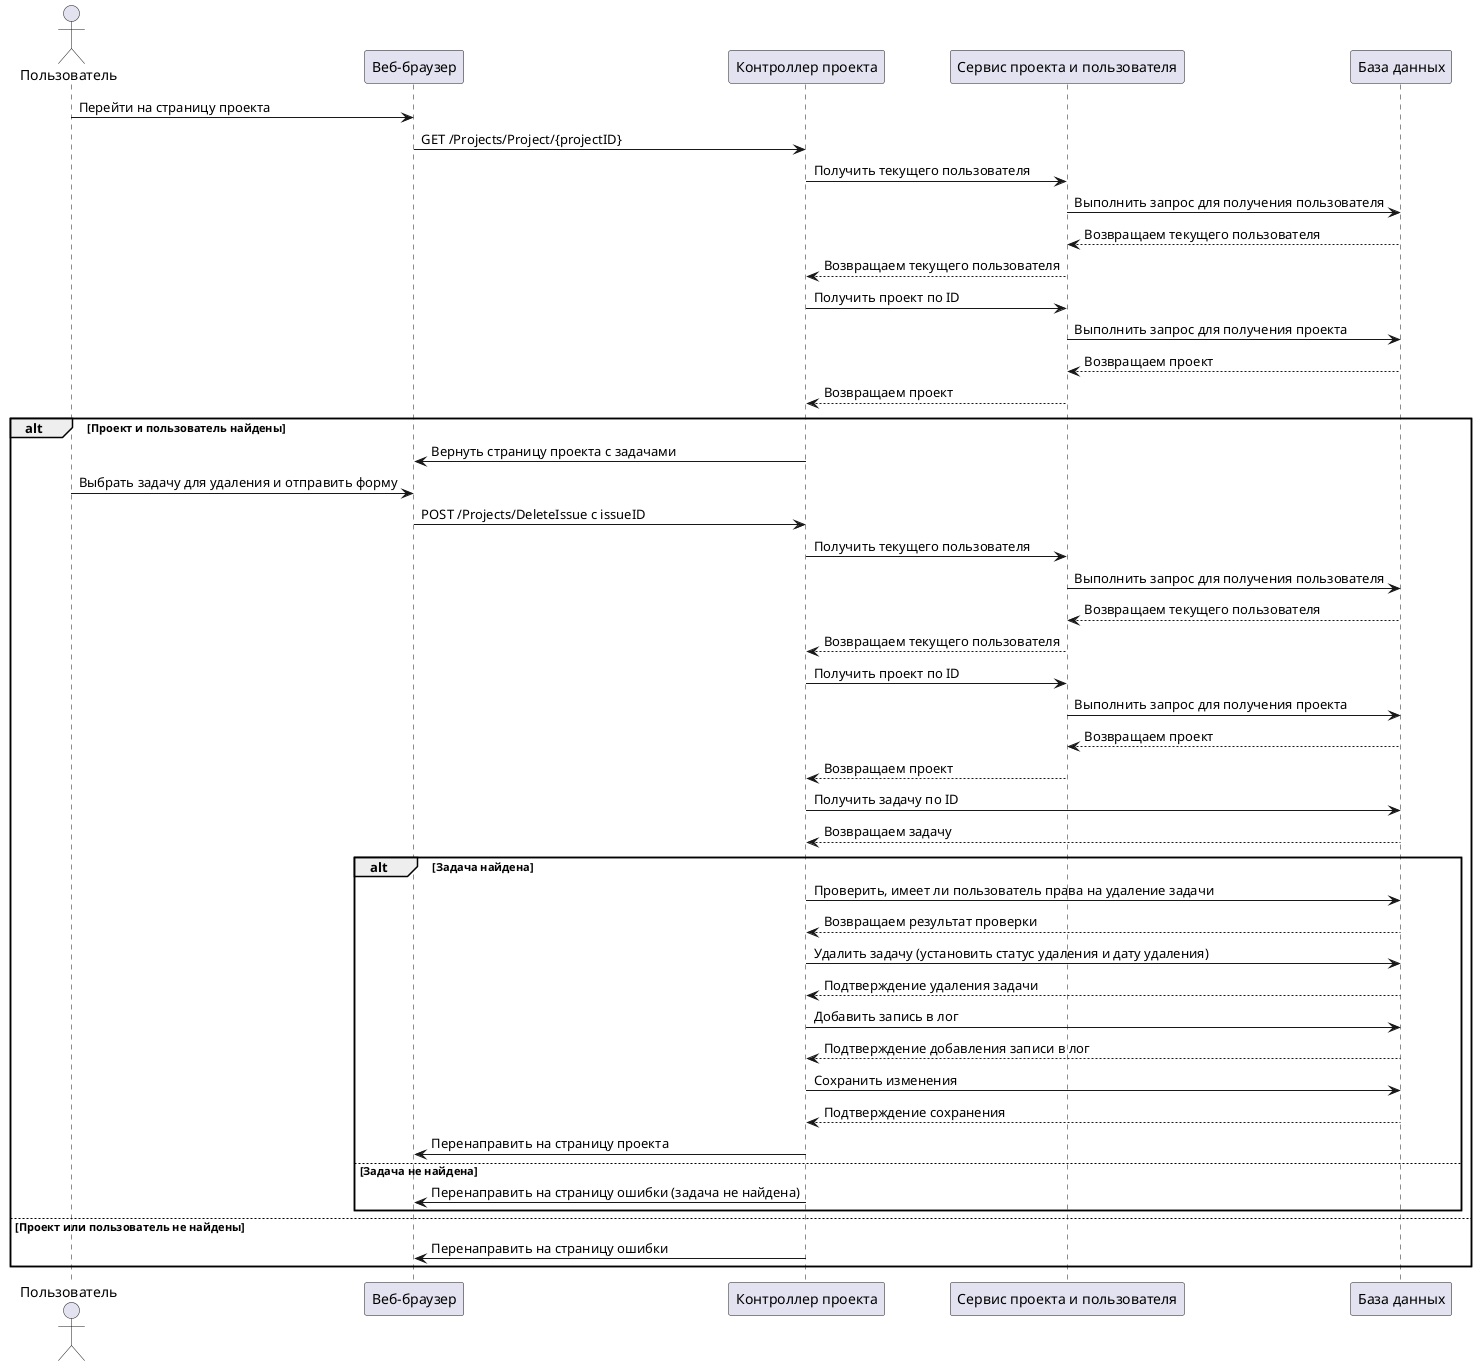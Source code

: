 @startuml DeleteIssue
actor Пользователь as User
participant "Веб-браузер" as Browser
participant "Контроллер проекта" as PC
participant "Сервис проекта и пользователя" as UPS
participant "База данных" as DB

User -> Browser: Перейти на страницу проекта
Browser -> PC: GET /Projects/Project/{projectID}
PC -> UPS: Получить текущего пользователя
UPS -> DB: Выполнить запрос для получения пользователя
DB --> UPS: Возвращаем текущего пользователя
UPS --> PC: Возвращаем текущего пользователя

PC -> UPS: Получить проект по ID
UPS -> DB: Выполнить запрос для получения проекта
DB --> UPS: Возвращаем проект
UPS --> PC: Возвращаем проект

alt Проект и пользователь найдены
    PC -> Browser: Вернуть страницу проекта с задачами

    User -> Browser: Выбрать задачу для удаления и отправить форму
    Browser -> PC: POST /Projects/DeleteIssue с issueID

    PC -> UPS: Получить текущего пользователя
    UPS -> DB: Выполнить запрос для получения пользователя
    DB --> UPS: Возвращаем текущего пользователя
    UPS --> PC: Возвращаем текущего пользователя

    PC -> UPS: Получить проект по ID
    UPS -> DB: Выполнить запрос для получения проекта
    DB --> UPS: Возвращаем проект
    UPS --> PC: Возвращаем проект

    PC -> DB: Получить задачу по ID
    DB --> PC: Возвращаем задачу

    alt Задача найдена
        PC -> DB: Проверить, имеет ли пользователь права на удаление задачи
        DB --> PC: Возвращаем результат проверки


        PC -> DB: Удалить задачу (установить статус удаления и дату удаления)
        DB --> PC: Подтверждение удаления задачи

        PC -> DB: Добавить запись в лог
        DB --> PC: Подтверждение добавления записи в лог

        PC -> DB: Сохранить изменения
        DB --> PC: Подтверждение сохранения

        PC -> Browser: Перенаправить на страницу проекта
        
    else Задача не найдена
        PC -> Browser: Перенаправить на страницу ошибки (задача не найдена)
    end
else Проект или пользователь не найдены
    PC -> Browser: Перенаправить на страницу ошибки
end
@enduml
